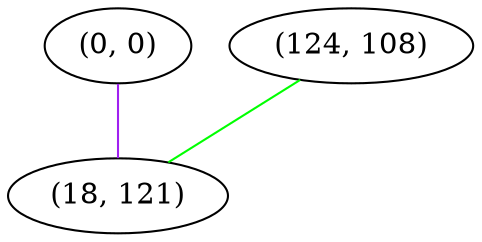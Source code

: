 graph "" {
"(0, 0)";
"(124, 108)";
"(18, 121)";
"(0, 0)" -- "(18, 121)"  [color=purple, key=0, weight=4];
"(124, 108)" -- "(18, 121)"  [color=green, key=0, weight=2];
}
